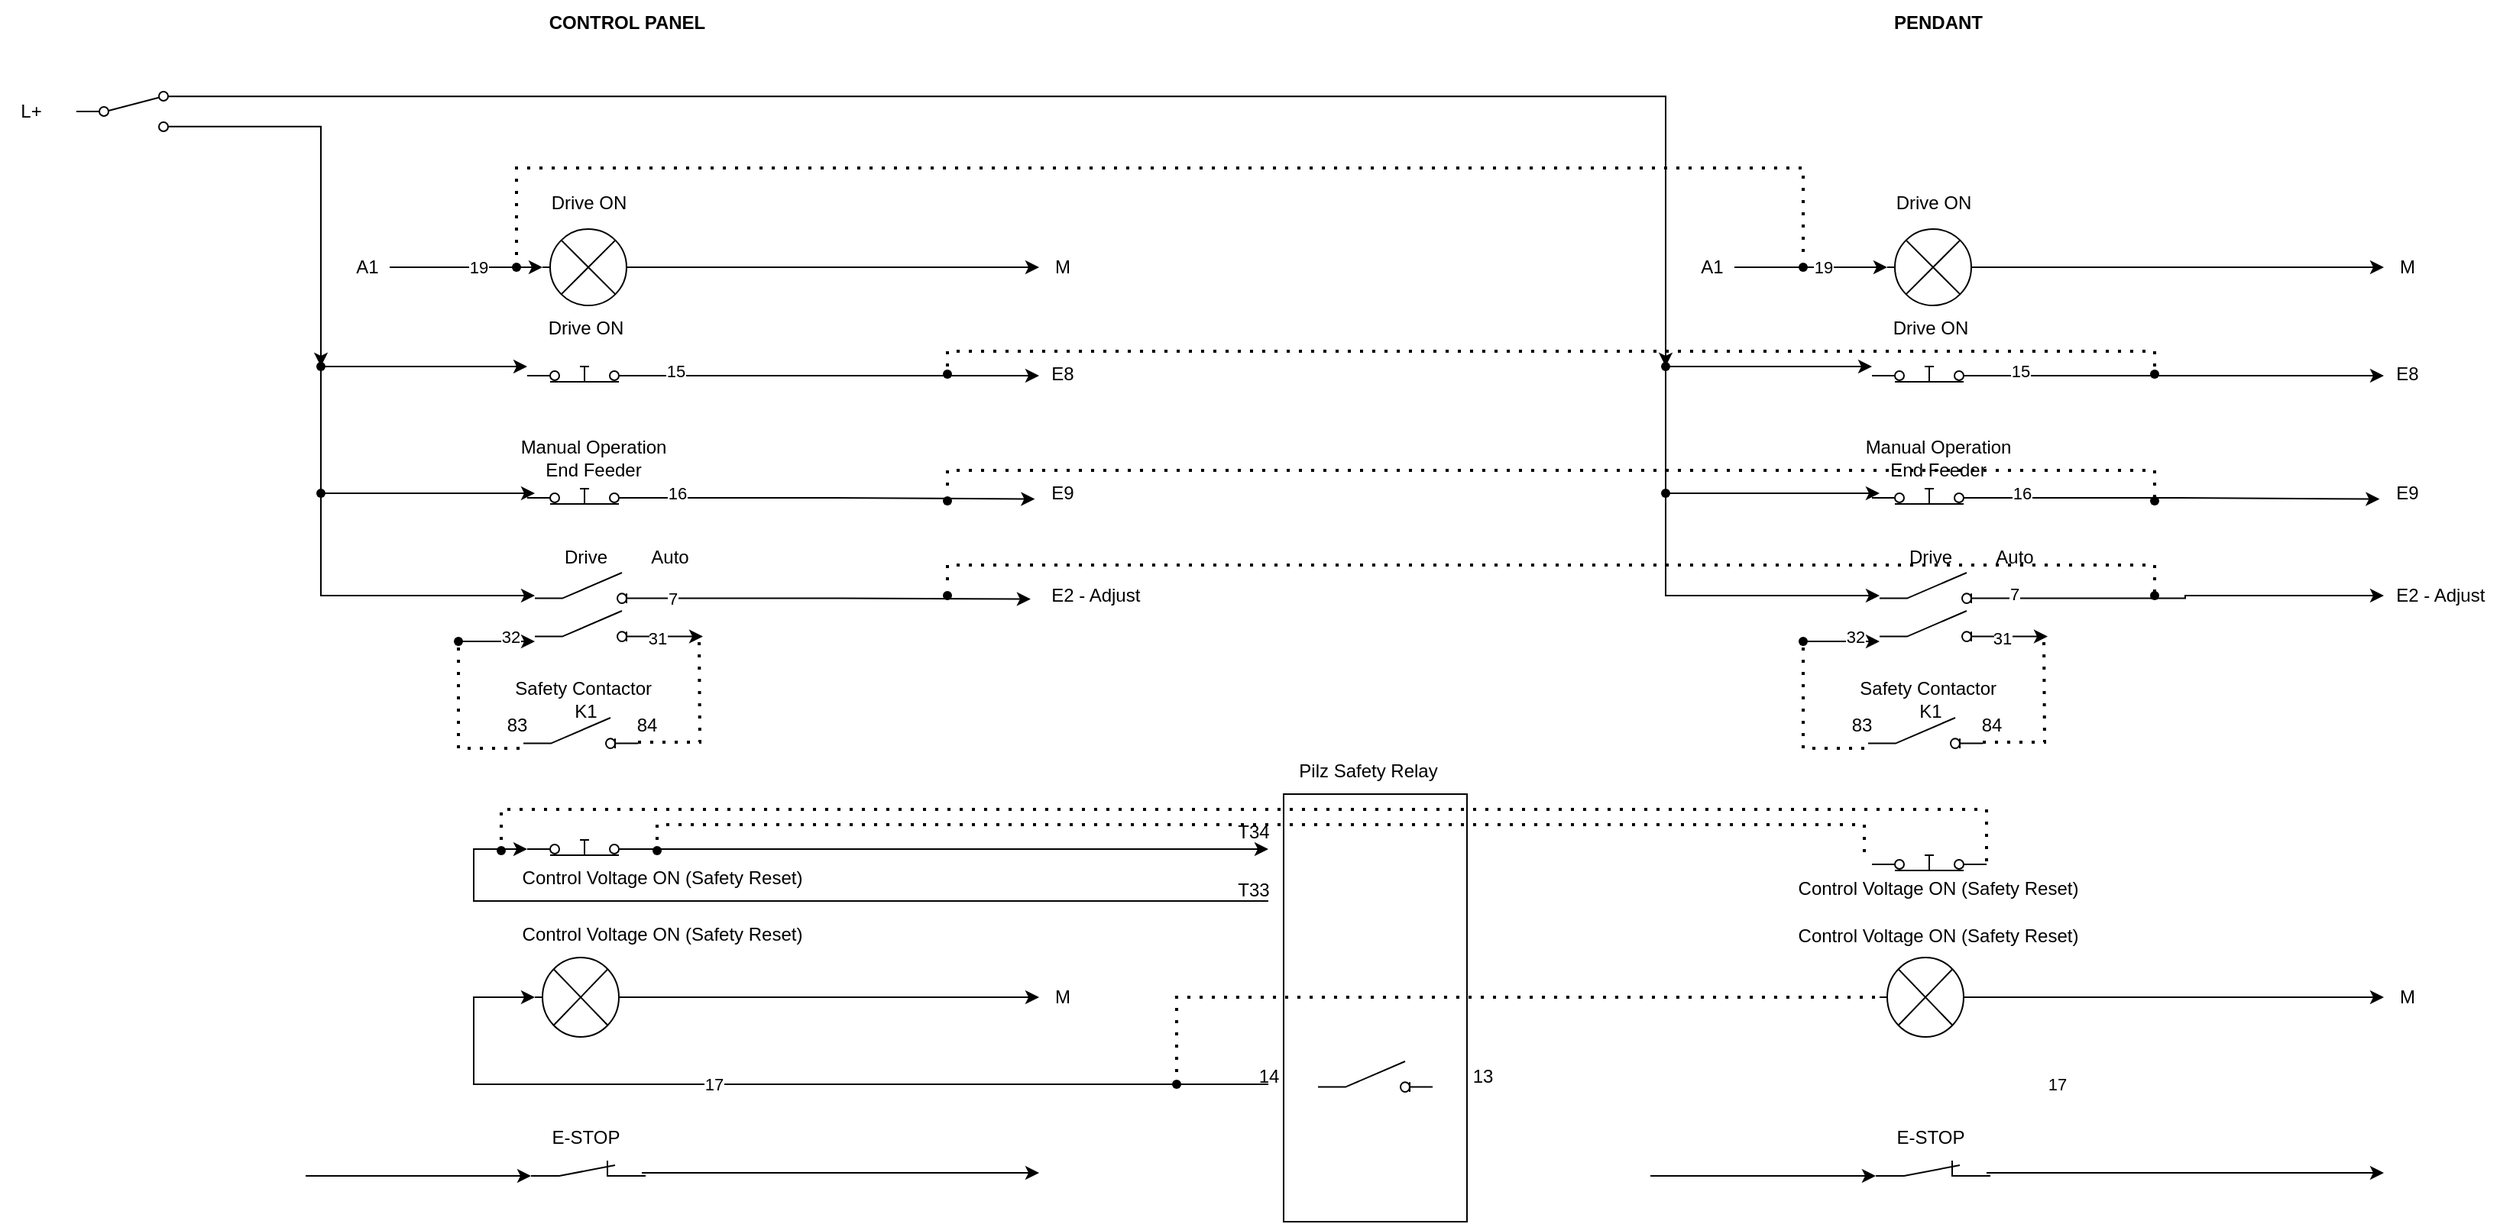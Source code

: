 <mxfile version="26.0.16">
  <diagram name="Page-1" id="7e0a89b8-554c-2b80-1dc8-d5c74ca68de4">
    <mxGraphModel dx="1259" dy="662" grid="1" gridSize="10" guides="1" tooltips="1" connect="1" arrows="1" fold="1" page="1" pageScale="1" pageWidth="1100" pageHeight="850" background="none" math="0" shadow="0">
      <root>
        <mxCell id="0" />
        <mxCell id="1" parent="0" />
        <mxCell id="IDQg8fl6bIcZGyg7sgiW-2" style="edgeStyle=orthogonalEdgeStyle;rounded=0;orthogonalLoop=1;jettySize=auto;html=1;exitX=1;exitY=0.8;exitDx=0;exitDy=0;" edge="1" parent="1" source="r-EeKwnptwa9FQMb00Me-15">
          <mxGeometry relative="1" as="geometry">
            <mxPoint x="780" y="656" as="targetPoint" />
          </mxGeometry>
        </mxCell>
        <mxCell id="IDQg8fl6bIcZGyg7sgiW-48" value="15" style="edgeLabel;html=1;align=center;verticalAlign=middle;resizable=0;points=[];" vertex="1" connectable="0" parent="IDQg8fl6bIcZGyg7sgiW-2">
          <mxGeometry x="-0.835" y="3" relative="1" as="geometry">
            <mxPoint as="offset" />
          </mxGeometry>
        </mxCell>
        <mxCell id="r-EeKwnptwa9FQMb00Me-15" value="" style="html=1;shape=mxgraph.electrical.electro-mechanical.pushbutton;aspect=fixed;elSwitchState=on;" parent="1" vertex="1">
          <mxGeometry x="445" y="640" width="75" height="20" as="geometry" />
        </mxCell>
        <mxCell id="IDQg8fl6bIcZGyg7sgiW-142" style="edgeStyle=orthogonalEdgeStyle;rounded=0;orthogonalLoop=1;jettySize=auto;html=1;exitX=1;exitY=0.8;exitDx=0;exitDy=0;" edge="1" parent="1" source="r-EeKwnptwa9FQMb00Me-16">
          <mxGeometry relative="1" as="geometry">
            <mxPoint x="930" y="966" as="targetPoint" />
          </mxGeometry>
        </mxCell>
        <mxCell id="r-EeKwnptwa9FQMb00Me-16" value="" style="html=1;shape=mxgraph.electrical.electro-mechanical.pushbutton;aspect=fixed;elSwitchState=on;" parent="1" vertex="1">
          <mxGeometry x="445" y="950" width="75" height="20" as="geometry" />
        </mxCell>
        <mxCell id="IDQg8fl6bIcZGyg7sgiW-74" style="edgeStyle=orthogonalEdgeStyle;rounded=0;orthogonalLoop=1;jettySize=auto;html=1;exitX=1;exitY=0.12;exitDx=0;exitDy=0;entryX=0.451;entryY=-0.068;entryDx=0;entryDy=0;entryPerimeter=0;" edge="1" parent="1" source="r-EeKwnptwa9FQMb00Me-17" target="IDQg8fl6bIcZGyg7sgiW-92">
          <mxGeometry relative="1" as="geometry">
            <mxPoint x="1080" y="543" as="targetPoint" />
          </mxGeometry>
        </mxCell>
        <mxCell id="r-EeKwnptwa9FQMb00Me-17" value="" style="html=1;shape=mxgraph.electrical.electro-mechanical.twoWaySwitch;aspect=fixed;elSwitchState=2;" parent="1" vertex="1">
          <mxGeometry x="150" y="470" width="75" height="26" as="geometry" />
        </mxCell>
        <mxCell id="r-EeKwnptwa9FQMb00Me-27" style="edgeStyle=orthogonalEdgeStyle;rounded=0;orthogonalLoop=1;jettySize=auto;html=1;" parent="1" source="r-EeKwnptwa9FQMb00Me-26" edge="1">
          <mxGeometry relative="1" as="geometry">
            <mxPoint x="450" y="733" as="targetPoint" />
          </mxGeometry>
        </mxCell>
        <mxCell id="r-EeKwnptwa9FQMb00Me-26" value="" style="shape=waypoint;sketch=0;fillStyle=solid;size=6;pointerEvents=1;points=[];fillColor=none;resizable=0;rotatable=0;perimeter=centerPerimeter;snapToPoint=1;" parent="1" vertex="1">
          <mxGeometry x="300" y="723" width="20" height="20" as="geometry" />
        </mxCell>
        <mxCell id="IDQg8fl6bIcZGyg7sgiW-1" style="edgeStyle=orthogonalEdgeStyle;rounded=0;orthogonalLoop=1;jettySize=auto;html=1;" edge="1" parent="1" source="r-EeKwnptwa9FQMb00Me-48" target="r-EeKwnptwa9FQMb00Me-15">
          <mxGeometry relative="1" as="geometry" />
        </mxCell>
        <mxCell id="IDQg8fl6bIcZGyg7sgiW-17" style="edgeStyle=orthogonalEdgeStyle;rounded=0;orthogonalLoop=1;jettySize=auto;html=1;" edge="1" parent="1" source="r-EeKwnptwa9FQMb00Me-48">
          <mxGeometry relative="1" as="geometry">
            <mxPoint x="450" y="800" as="targetPoint" />
            <Array as="points">
              <mxPoint x="310" y="800" />
              <mxPoint x="361" y="800" />
            </Array>
          </mxGeometry>
        </mxCell>
        <mxCell id="r-EeKwnptwa9FQMb00Me-48" value="" style="shape=waypoint;sketch=0;fillStyle=solid;size=6;pointerEvents=1;points=[];fillColor=none;resizable=0;rotatable=0;perimeter=centerPerimeter;snapToPoint=1;" parent="1" vertex="1">
          <mxGeometry x="300" y="640" width="20" height="20" as="geometry" />
        </mxCell>
        <mxCell id="r-EeKwnptwa9FQMb00Me-78" value="Drive ON" style="text;html=1;align=center;verticalAlign=middle;resizable=0;points=[];autosize=1;strokeColor=none;fillColor=none;" parent="1" vertex="1">
          <mxGeometry x="447.5" y="610" width="70" height="30" as="geometry" />
        </mxCell>
        <mxCell id="r-EeKwnptwa9FQMb00Me-79" value="&lt;div&gt;Manual Operation&lt;/div&gt;End Feeder" style="text;html=1;align=center;verticalAlign=middle;resizable=0;points=[];autosize=1;strokeColor=none;fillColor=none;" parent="1" vertex="1">
          <mxGeometry x="427.5" y="690" width="120" height="40" as="geometry" />
        </mxCell>
        <mxCell id="r-EeKwnptwa9FQMb00Me-81" value="Drive" style="text;html=1;align=center;verticalAlign=middle;resizable=0;points=[];autosize=1;strokeColor=none;fillColor=none;" parent="1" vertex="1">
          <mxGeometry x="457.5" y="760" width="50" height="30" as="geometry" />
        </mxCell>
        <mxCell id="r-EeKwnptwa9FQMb00Me-86" value="L+" style="text;html=1;align=center;verticalAlign=middle;resizable=0;points=[];autosize=1;strokeColor=none;fillColor=none;" parent="1" vertex="1">
          <mxGeometry x="100" y="468" width="40" height="30" as="geometry" />
        </mxCell>
        <mxCell id="r-EeKwnptwa9FQMb00Me-96" value="&lt;b&gt;CONTROL PANEL&lt;/b&gt;" style="text;html=1;align=center;verticalAlign=middle;resizable=0;points=[];autosize=1;strokeColor=none;fillColor=none;" parent="1" vertex="1">
          <mxGeometry x="445" y="410" width="130" height="30" as="geometry" />
        </mxCell>
        <mxCell id="Pc5fEkgWnDJ0rDliruo7-10" value="E8" style="text;html=1;align=center;verticalAlign=middle;resizable=0;points=[];autosize=1;strokeColor=none;fillColor=none;" parent="1" vertex="1">
          <mxGeometry x="775" y="640" width="40" height="30" as="geometry" />
        </mxCell>
        <mxCell id="Pc5fEkgWnDJ0rDliruo7-13" value="&amp;nbsp;E2 - Adjust" style="text;html=1;align=center;verticalAlign=middle;resizable=0;points=[];autosize=1;strokeColor=none;fillColor=none;" parent="1" vertex="1">
          <mxGeometry x="775" y="785" width="80" height="30" as="geometry" />
        </mxCell>
        <mxCell id="Pc5fEkgWnDJ0rDliruo7-23" value="Auto" style="text;html=1;align=center;verticalAlign=middle;resizable=0;points=[];autosize=1;strokeColor=none;fillColor=none;" parent="1" vertex="1">
          <mxGeometry x="512.5" y="760" width="50" height="30" as="geometry" />
        </mxCell>
        <mxCell id="tsztMEHzvPIrC_lY6xDu-1" value="" style="html=1;shape=mxgraph.electrical.electro-mechanical.switchDisconnector;aspect=fixed;elSwitchState=off;" parent="1" vertex="1">
          <mxGeometry x="450" y="785" width="75" height="20" as="geometry" />
        </mxCell>
        <mxCell id="IDQg8fl6bIcZGyg7sgiW-38" style="edgeStyle=orthogonalEdgeStyle;rounded=0;orthogonalLoop=1;jettySize=auto;html=1;exitX=1;exitY=0.84;exitDx=0;exitDy=0;" edge="1" parent="1" source="tsztMEHzvPIrC_lY6xDu-2">
          <mxGeometry relative="1" as="geometry">
            <mxPoint x="560" y="827" as="targetPoint" />
          </mxGeometry>
        </mxCell>
        <mxCell id="IDQg8fl6bIcZGyg7sgiW-39" value="31" style="edgeLabel;html=1;align=center;verticalAlign=middle;resizable=0;points=[];" vertex="1" connectable="0" parent="IDQg8fl6bIcZGyg7sgiW-38">
          <mxGeometry x="-0.746" y="-1" relative="1" as="geometry">
            <mxPoint as="offset" />
          </mxGeometry>
        </mxCell>
        <mxCell id="tsztMEHzvPIrC_lY6xDu-2" value="" style="html=1;shape=mxgraph.electrical.electro-mechanical.switchDisconnector;aspect=fixed;elSwitchState=off;" parent="1" vertex="1">
          <mxGeometry x="450" y="810" width="75" height="20" as="geometry" />
        </mxCell>
        <mxCell id="tsztMEHzvPIrC_lY6xDu-5" value="" style="html=1;shape=mxgraph.electrical.electro-mechanical.pushbutton;aspect=fixed;elSwitchState=on;" parent="1" vertex="1">
          <mxGeometry x="445" y="720" width="75" height="20" as="geometry" />
        </mxCell>
        <mxCell id="tsztMEHzvPIrC_lY6xDu-7" value="Control Voltage ON (Safety Reset)" style="text;html=1;align=center;verticalAlign=middle;resizable=0;points=[];autosize=1;strokeColor=none;fillColor=none;" parent="1" vertex="1">
          <mxGeometry x="428" y="970" width="210" height="30" as="geometry" />
        </mxCell>
        <mxCell id="tsztMEHzvPIrC_lY6xDu-9" value="E9" style="text;html=1;align=center;verticalAlign=middle;resizable=0;points=[];autosize=1;strokeColor=none;fillColor=none;" parent="1" vertex="1">
          <mxGeometry x="775" y="718" width="40" height="30" as="geometry" />
        </mxCell>
        <mxCell id="tsztMEHzvPIrC_lY6xDu-10" value="" style="pointerEvents=1;verticalLabelPosition=bottom;shadow=0;dashed=0;align=center;html=1;verticalAlign=top;shape=mxgraph.electrical.electro-mechanical.break_contact;" parent="1" vertex="1">
          <mxGeometry x="447.5" y="1170" width="75" height="10" as="geometry" />
        </mxCell>
        <mxCell id="tsztMEHzvPIrC_lY6xDu-11" value="E-STOP" style="text;html=1;align=center;verticalAlign=middle;resizable=0;points=[];autosize=1;strokeColor=none;fillColor=none;" parent="1" vertex="1">
          <mxGeometry x="447.5" y="1140" width="70" height="30" as="geometry" />
        </mxCell>
        <mxCell id="IDQg8fl6bIcZGyg7sgiW-19" style="edgeStyle=orthogonalEdgeStyle;rounded=0;orthogonalLoop=1;jettySize=auto;html=1;exitX=1;exitY=0.8;exitDx=0;exitDy=0;entryX=0.055;entryY=0.627;entryDx=0;entryDy=0;entryPerimeter=0;" edge="1" parent="1" source="tsztMEHzvPIrC_lY6xDu-5" target="tsztMEHzvPIrC_lY6xDu-9">
          <mxGeometry relative="1" as="geometry">
            <mxPoint x="750" y="736" as="targetPoint" />
          </mxGeometry>
        </mxCell>
        <mxCell id="IDQg8fl6bIcZGyg7sgiW-47" value="16" style="edgeLabel;html=1;align=center;verticalAlign=middle;resizable=0;points=[];" vertex="1" connectable="0" parent="IDQg8fl6bIcZGyg7sgiW-19">
          <mxGeometry x="-0.834" y="3" relative="1" as="geometry">
            <mxPoint x="1" as="offset" />
          </mxGeometry>
        </mxCell>
        <mxCell id="IDQg8fl6bIcZGyg7sgiW-20" value="Safety Contactor&amp;nbsp;&lt;div&gt;K1&lt;/div&gt;" style="text;html=1;align=center;verticalAlign=middle;resizable=0;points=[];autosize=1;strokeColor=none;fillColor=none;" vertex="1" parent="1">
          <mxGeometry x="422.5" y="848" width="120" height="40" as="geometry" />
        </mxCell>
        <mxCell id="IDQg8fl6bIcZGyg7sgiW-25" value="" style="endArrow=classic;html=1;rounded=0;exitX=0.223;exitY=0.523;exitDx=0;exitDy=0;exitPerimeter=0;" edge="1" parent="1" source="IDQg8fl6bIcZGyg7sgiW-26">
          <mxGeometry width="50" height="50" relative="1" as="geometry">
            <mxPoint x="360" y="830" as="sourcePoint" />
            <mxPoint x="450" y="830" as="targetPoint" />
          </mxGeometry>
        </mxCell>
        <mxCell id="IDQg8fl6bIcZGyg7sgiW-31" value="32" style="edgeLabel;html=1;align=center;verticalAlign=middle;resizable=0;points=[];" vertex="1" connectable="0" parent="IDQg8fl6bIcZGyg7sgiW-25">
          <mxGeometry x="0.366" y="3" relative="1" as="geometry">
            <mxPoint as="offset" />
          </mxGeometry>
        </mxCell>
        <mxCell id="IDQg8fl6bIcZGyg7sgiW-26" value="" style="shape=waypoint;sketch=0;fillStyle=solid;size=6;pointerEvents=1;points=[];fillColor=none;resizable=0;rotatable=0;perimeter=centerPerimeter;snapToPoint=1;" vertex="1" parent="1">
          <mxGeometry x="390" y="820" width="20" height="20" as="geometry" />
        </mxCell>
        <mxCell id="IDQg8fl6bIcZGyg7sgiW-27" value="" style="html=1;shape=mxgraph.electrical.electro-mechanical.switchDisconnector;aspect=fixed;elSwitchState=off;" vertex="1" parent="1">
          <mxGeometry x="442.5" y="880" width="75" height="20" as="geometry" />
        </mxCell>
        <mxCell id="IDQg8fl6bIcZGyg7sgiW-28" value="" style="endArrow=none;dashed=1;html=1;dashPattern=1 3;strokeWidth=2;rounded=0;" edge="1" parent="1">
          <mxGeometry width="50" height="50" relative="1" as="geometry">
            <mxPoint x="517.5" y="896" as="sourcePoint" />
            <mxPoint x="557.5" y="828" as="targetPoint" />
            <Array as="points">
              <mxPoint x="558" y="896" />
            </Array>
          </mxGeometry>
        </mxCell>
        <mxCell id="IDQg8fl6bIcZGyg7sgiW-29" value="" style="endArrow=none;dashed=1;html=1;dashPattern=1 3;strokeWidth=2;rounded=0;" edge="1" parent="1">
          <mxGeometry width="50" height="50" relative="1" as="geometry">
            <mxPoint x="440" y="900" as="sourcePoint" />
            <mxPoint x="400" y="830" as="targetPoint" />
            <Array as="points">
              <mxPoint x="400" y="900" />
            </Array>
          </mxGeometry>
        </mxCell>
        <mxCell id="IDQg8fl6bIcZGyg7sgiW-35" value="83" style="text;html=1;align=center;verticalAlign=middle;resizable=0;points=[];autosize=1;strokeColor=none;fillColor=none;" vertex="1" parent="1">
          <mxGeometry x="417.5" y="870" width="40" height="30" as="geometry" />
        </mxCell>
        <mxCell id="IDQg8fl6bIcZGyg7sgiW-36" value="84" style="text;html=1;align=center;verticalAlign=middle;resizable=0;points=[];autosize=1;strokeColor=none;fillColor=none;" vertex="1" parent="1">
          <mxGeometry x="502.5" y="870" width="40" height="30" as="geometry" />
        </mxCell>
        <mxCell id="IDQg8fl6bIcZGyg7sgiW-40" value="" style="endArrow=classic;html=1;rounded=0;entryX=0;entryY=0.8;entryDx=0;entryDy=0;" edge="1" parent="1" target="r-EeKwnptwa9FQMb00Me-16">
          <mxGeometry width="50" height="50" relative="1" as="geometry">
            <mxPoint x="930" y="1000" as="sourcePoint" />
            <mxPoint x="442.5" y="979" as="targetPoint" />
            <Array as="points">
              <mxPoint x="410" y="1000" />
              <mxPoint x="410" y="966" />
            </Array>
          </mxGeometry>
        </mxCell>
        <mxCell id="IDQg8fl6bIcZGyg7sgiW-42" value="T33" style="text;html=1;align=center;verticalAlign=middle;resizable=0;points=[];autosize=1;strokeColor=none;fillColor=none;" vertex="1" parent="1">
          <mxGeometry x="900" y="978" width="40" height="30" as="geometry" />
        </mxCell>
        <mxCell id="IDQg8fl6bIcZGyg7sgiW-43" value="T34" style="text;html=1;align=center;verticalAlign=middle;resizable=0;points=[];autosize=1;strokeColor=none;fillColor=none;" vertex="1" parent="1">
          <mxGeometry x="900" y="940" width="40" height="30" as="geometry" />
        </mxCell>
        <mxCell id="IDQg8fl6bIcZGyg7sgiW-45" value="" style="endArrow=classic;html=1;rounded=0;" edge="1" parent="1">
          <mxGeometry width="50" height="50" relative="1" as="geometry">
            <mxPoint x="520" y="1178" as="sourcePoint" />
            <mxPoint x="780" y="1178" as="targetPoint" />
          </mxGeometry>
        </mxCell>
        <mxCell id="IDQg8fl6bIcZGyg7sgiW-46" value="" style="endArrow=classic;html=1;rounded=0;entryX=0;entryY=1;entryDx=0;entryDy=0;entryPerimeter=0;" edge="1" parent="1" target="tsztMEHzvPIrC_lY6xDu-10">
          <mxGeometry width="50" height="50" relative="1" as="geometry">
            <mxPoint x="300" y="1180" as="sourcePoint" />
            <mxPoint x="350" y="1138" as="targetPoint" />
          </mxGeometry>
        </mxCell>
        <mxCell id="IDQg8fl6bIcZGyg7sgiW-71" style="edgeStyle=orthogonalEdgeStyle;rounded=0;orthogonalLoop=1;jettySize=auto;html=1;exitX=1;exitY=0.5;exitDx=0;exitDy=0;exitPerimeter=0;" edge="1" parent="1" source="IDQg8fl6bIcZGyg7sgiW-49">
          <mxGeometry relative="1" as="geometry">
            <mxPoint x="780" y="585" as="targetPoint" />
          </mxGeometry>
        </mxCell>
        <mxCell id="IDQg8fl6bIcZGyg7sgiW-49" value="" style="pointerEvents=1;verticalLabelPosition=bottom;shadow=0;dashed=0;align=center;html=1;verticalAlign=top;shape=mxgraph.electrical.miscellaneous.light_bulb;" vertex="1" parent="1">
          <mxGeometry x="455" y="560" width="60" height="50" as="geometry" />
        </mxCell>
        <mxCell id="IDQg8fl6bIcZGyg7sgiW-50" value="" style="pointerEvents=1;verticalLabelPosition=bottom;shadow=0;dashed=0;align=center;html=1;verticalAlign=top;shape=mxgraph.electrical.miscellaneous.light_bulb;" vertex="1" parent="1">
          <mxGeometry x="450" y="1037" width="60" height="52" as="geometry" />
        </mxCell>
        <mxCell id="IDQg8fl6bIcZGyg7sgiW-51" value="Drive ON" style="text;html=1;align=center;verticalAlign=middle;resizable=0;points=[];autosize=1;strokeColor=none;fillColor=none;" vertex="1" parent="1">
          <mxGeometry x="450" y="528" width="70" height="30" as="geometry" />
        </mxCell>
        <mxCell id="IDQg8fl6bIcZGyg7sgiW-53" value="Control Voltage ON (Safety Reset)" style="text;html=1;align=center;verticalAlign=middle;resizable=0;points=[];autosize=1;strokeColor=none;fillColor=none;" vertex="1" parent="1">
          <mxGeometry x="428" y="1007" width="210" height="30" as="geometry" />
        </mxCell>
        <mxCell id="IDQg8fl6bIcZGyg7sgiW-56" value="" style="endArrow=classic;html=1;rounded=0;entryX=0;entryY=0.5;entryDx=0;entryDy=0;entryPerimeter=0;" edge="1" parent="1" target="IDQg8fl6bIcZGyg7sgiW-49">
          <mxGeometry width="50" height="50" relative="1" as="geometry">
            <mxPoint x="355" y="585" as="sourcePoint" />
            <mxPoint x="365" y="540" as="targetPoint" />
          </mxGeometry>
        </mxCell>
        <mxCell id="IDQg8fl6bIcZGyg7sgiW-57" value="19" style="edgeLabel;html=1;align=center;verticalAlign=middle;resizable=0;points=[];" vertex="1" connectable="0" parent="IDQg8fl6bIcZGyg7sgiW-56">
          <mxGeometry x="0.153" relative="1" as="geometry">
            <mxPoint as="offset" />
          </mxGeometry>
        </mxCell>
        <mxCell id="IDQg8fl6bIcZGyg7sgiW-58" value="A1" style="text;html=1;align=center;verticalAlign=middle;resizable=0;points=[];autosize=1;strokeColor=none;fillColor=none;" vertex="1" parent="1">
          <mxGeometry x="320" y="570" width="40" height="30" as="geometry" />
        </mxCell>
        <mxCell id="IDQg8fl6bIcZGyg7sgiW-59" value="" style="endArrow=classic;html=1;rounded=0;entryX=0;entryY=0.5;entryDx=0;entryDy=0;entryPerimeter=0;" edge="1" parent="1" target="IDQg8fl6bIcZGyg7sgiW-50">
          <mxGeometry width="50" height="50" relative="1" as="geometry">
            <mxPoint x="930" y="1120" as="sourcePoint" />
            <mxPoint x="350" y="1008" as="targetPoint" />
            <Array as="points">
              <mxPoint x="410" y="1120" />
              <mxPoint x="410" y="1063" />
            </Array>
          </mxGeometry>
        </mxCell>
        <mxCell id="IDQg8fl6bIcZGyg7sgiW-64" value="17" style="edgeLabel;html=1;align=center;verticalAlign=middle;resizable=0;points=[];" vertex="1" connectable="0" parent="IDQg8fl6bIcZGyg7sgiW-59">
          <mxGeometry x="0.179" relative="1" as="geometry">
            <mxPoint as="offset" />
          </mxGeometry>
        </mxCell>
        <mxCell id="IDQg8fl6bIcZGyg7sgiW-63" value="Pilz Safety Relay" style="text;html=1;align=center;verticalAlign=middle;resizable=0;points=[];autosize=1;strokeColor=none;fillColor=none;" vertex="1" parent="1">
          <mxGeometry x="940" y="900" width="110" height="30" as="geometry" />
        </mxCell>
        <mxCell id="IDQg8fl6bIcZGyg7sgiW-68" style="edgeStyle=orthogonalEdgeStyle;rounded=0;orthogonalLoop=1;jettySize=auto;html=1;exitX=1;exitY=0.5;exitDx=0;exitDy=0;exitPerimeter=0;entryX=0;entryY=0.5;entryDx=0;entryDy=0;entryPerimeter=0;" edge="1" parent="1" source="IDQg8fl6bIcZGyg7sgiW-50" target="IDQg8fl6bIcZGyg7sgiW-80">
          <mxGeometry relative="1" as="geometry">
            <mxPoint x="720" y="1063" as="targetPoint" />
          </mxGeometry>
        </mxCell>
        <mxCell id="IDQg8fl6bIcZGyg7sgiW-73" style="edgeStyle=orthogonalEdgeStyle;rounded=0;orthogonalLoop=1;jettySize=auto;html=1;exitX=1;exitY=0.88;exitDx=0;exitDy=0;entryX=0.041;entryY=-0.113;entryDx=0;entryDy=0;entryPerimeter=0;" edge="1" parent="1" source="r-EeKwnptwa9FQMb00Me-17" target="r-EeKwnptwa9FQMb00Me-48">
          <mxGeometry relative="1" as="geometry" />
        </mxCell>
        <mxCell id="IDQg8fl6bIcZGyg7sgiW-77" value="" style="rounded=0;whiteSpace=wrap;html=1;" vertex="1" parent="1">
          <mxGeometry x="940" y="930" width="120" height="280" as="geometry" />
        </mxCell>
        <mxCell id="IDQg8fl6bIcZGyg7sgiW-79" value="14" style="text;html=1;align=center;verticalAlign=middle;resizable=0;points=[];autosize=1;strokeColor=none;fillColor=none;" vertex="1" parent="1">
          <mxGeometry x="910" y="1100" width="40" height="30" as="geometry" />
        </mxCell>
        <mxCell id="IDQg8fl6bIcZGyg7sgiW-80" value="M" style="text;html=1;align=center;verticalAlign=middle;resizable=0;points=[];autosize=1;strokeColor=none;fillColor=none;" vertex="1" parent="1">
          <mxGeometry x="780" y="1048" width="30" height="30" as="geometry" />
        </mxCell>
        <mxCell id="IDQg8fl6bIcZGyg7sgiW-81" value="" style="html=1;shape=mxgraph.electrical.electro-mechanical.switchDisconnector;aspect=fixed;elSwitchState=off;" vertex="1" parent="1">
          <mxGeometry x="962.5" y="1105" width="75" height="20" as="geometry" />
        </mxCell>
        <mxCell id="IDQg8fl6bIcZGyg7sgiW-82" value="13" style="text;html=1;align=center;verticalAlign=middle;resizable=0;points=[];autosize=1;strokeColor=none;fillColor=none;" vertex="1" parent="1">
          <mxGeometry x="1050" y="1100" width="40" height="30" as="geometry" />
        </mxCell>
        <mxCell id="IDQg8fl6bIcZGyg7sgiW-83" value="M" style="text;html=1;align=center;verticalAlign=middle;resizable=0;points=[];autosize=1;strokeColor=none;fillColor=none;" vertex="1" parent="1">
          <mxGeometry x="780" y="570" width="30" height="30" as="geometry" />
        </mxCell>
        <mxCell id="IDQg8fl6bIcZGyg7sgiW-84" style="edgeStyle=orthogonalEdgeStyle;rounded=0;orthogonalLoop=1;jettySize=auto;html=1;exitX=1;exitY=0.8;exitDx=0;exitDy=0;" edge="1" parent="1" source="IDQg8fl6bIcZGyg7sgiW-86">
          <mxGeometry relative="1" as="geometry">
            <mxPoint x="1660" y="656" as="targetPoint" />
          </mxGeometry>
        </mxCell>
        <mxCell id="IDQg8fl6bIcZGyg7sgiW-85" value="15" style="edgeLabel;html=1;align=center;verticalAlign=middle;resizable=0;points=[];" vertex="1" connectable="0" parent="IDQg8fl6bIcZGyg7sgiW-84">
          <mxGeometry x="-0.835" y="3" relative="1" as="geometry">
            <mxPoint as="offset" />
          </mxGeometry>
        </mxCell>
        <mxCell id="IDQg8fl6bIcZGyg7sgiW-86" value="" style="html=1;shape=mxgraph.electrical.electro-mechanical.pushbutton;aspect=fixed;elSwitchState=on;" vertex="1" parent="1">
          <mxGeometry x="1325" y="640" width="75" height="20" as="geometry" />
        </mxCell>
        <mxCell id="IDQg8fl6bIcZGyg7sgiW-87" value="" style="html=1;shape=mxgraph.electrical.electro-mechanical.pushbutton;aspect=fixed;elSwitchState=on;" vertex="1" parent="1">
          <mxGeometry x="1325" y="960" width="75" height="20" as="geometry" />
        </mxCell>
        <mxCell id="IDQg8fl6bIcZGyg7sgiW-88" style="edgeStyle=orthogonalEdgeStyle;rounded=0;orthogonalLoop=1;jettySize=auto;html=1;" edge="1" parent="1" source="IDQg8fl6bIcZGyg7sgiW-89">
          <mxGeometry relative="1" as="geometry">
            <mxPoint x="1330" y="733" as="targetPoint" />
          </mxGeometry>
        </mxCell>
        <mxCell id="IDQg8fl6bIcZGyg7sgiW-89" value="" style="shape=waypoint;sketch=0;fillStyle=solid;size=6;pointerEvents=1;points=[];fillColor=none;resizable=0;rotatable=0;perimeter=centerPerimeter;snapToPoint=1;" vertex="1" parent="1">
          <mxGeometry x="1180" y="723" width="20" height="20" as="geometry" />
        </mxCell>
        <mxCell id="IDQg8fl6bIcZGyg7sgiW-90" style="edgeStyle=orthogonalEdgeStyle;rounded=0;orthogonalLoop=1;jettySize=auto;html=1;" edge="1" parent="1" source="IDQg8fl6bIcZGyg7sgiW-92" target="IDQg8fl6bIcZGyg7sgiW-86">
          <mxGeometry relative="1" as="geometry" />
        </mxCell>
        <mxCell id="IDQg8fl6bIcZGyg7sgiW-91" style="edgeStyle=orthogonalEdgeStyle;rounded=0;orthogonalLoop=1;jettySize=auto;html=1;" edge="1" parent="1" source="IDQg8fl6bIcZGyg7sgiW-92">
          <mxGeometry relative="1" as="geometry">
            <mxPoint x="1330" y="800" as="targetPoint" />
            <Array as="points">
              <mxPoint x="1190" y="800" />
              <mxPoint x="1241" y="800" />
            </Array>
          </mxGeometry>
        </mxCell>
        <mxCell id="IDQg8fl6bIcZGyg7sgiW-92" value="" style="shape=waypoint;sketch=0;fillStyle=solid;size=6;pointerEvents=1;points=[];fillColor=none;resizable=0;rotatable=0;perimeter=centerPerimeter;snapToPoint=1;" vertex="1" parent="1">
          <mxGeometry x="1180" y="640" width="20" height="20" as="geometry" />
        </mxCell>
        <mxCell id="IDQg8fl6bIcZGyg7sgiW-93" value="Drive ON" style="text;html=1;align=center;verticalAlign=middle;resizable=0;points=[];autosize=1;strokeColor=none;fillColor=none;" vertex="1" parent="1">
          <mxGeometry x="1327.5" y="610" width="70" height="30" as="geometry" />
        </mxCell>
        <mxCell id="IDQg8fl6bIcZGyg7sgiW-94" value="&lt;div&gt;Manual Operation&lt;/div&gt;End Feeder" style="text;html=1;align=center;verticalAlign=middle;resizable=0;points=[];autosize=1;strokeColor=none;fillColor=none;" vertex="1" parent="1">
          <mxGeometry x="1307.5" y="690" width="120" height="40" as="geometry" />
        </mxCell>
        <mxCell id="IDQg8fl6bIcZGyg7sgiW-95" value="Drive" style="text;html=1;align=center;verticalAlign=middle;resizable=0;points=[];autosize=1;strokeColor=none;fillColor=none;" vertex="1" parent="1">
          <mxGeometry x="1337.5" y="760" width="50" height="30" as="geometry" />
        </mxCell>
        <mxCell id="IDQg8fl6bIcZGyg7sgiW-96" value="E8" style="text;html=1;align=center;verticalAlign=middle;resizable=0;points=[];autosize=1;strokeColor=none;fillColor=none;" vertex="1" parent="1">
          <mxGeometry x="1655" y="640" width="40" height="30" as="geometry" />
        </mxCell>
        <mxCell id="IDQg8fl6bIcZGyg7sgiW-97" value="&amp;nbsp;E2 - Adjust" style="text;html=1;align=center;verticalAlign=middle;resizable=0;points=[];autosize=1;strokeColor=none;fillColor=none;" vertex="1" parent="1">
          <mxGeometry x="1655" y="785" width="80" height="30" as="geometry" />
        </mxCell>
        <mxCell id="IDQg8fl6bIcZGyg7sgiW-98" value="Auto" style="text;html=1;align=center;verticalAlign=middle;resizable=0;points=[];autosize=1;strokeColor=none;fillColor=none;" vertex="1" parent="1">
          <mxGeometry x="1392.5" y="760" width="50" height="30" as="geometry" />
        </mxCell>
        <mxCell id="IDQg8fl6bIcZGyg7sgiW-99" style="edgeStyle=orthogonalEdgeStyle;rounded=0;orthogonalLoop=1;jettySize=auto;html=1;exitX=1;exitY=0.84;exitDx=0;exitDy=0;" edge="1" parent="1" source="IDQg8fl6bIcZGyg7sgiW-101">
          <mxGeometry relative="1" as="geometry">
            <mxPoint x="1660" y="800" as="targetPoint" />
            <Array as="points">
              <mxPoint x="1530" y="802" />
              <mxPoint x="1530" y="800" />
              <mxPoint x="1656" y="800" />
            </Array>
          </mxGeometry>
        </mxCell>
        <mxCell id="IDQg8fl6bIcZGyg7sgiW-100" value="7" style="edgeLabel;html=1;align=center;verticalAlign=middle;resizable=0;points=[];" vertex="1" connectable="0" parent="IDQg8fl6bIcZGyg7sgiW-99">
          <mxGeometry x="-0.902" y="3" relative="1" as="geometry">
            <mxPoint as="offset" />
          </mxGeometry>
        </mxCell>
        <mxCell id="IDQg8fl6bIcZGyg7sgiW-101" value="" style="html=1;shape=mxgraph.electrical.electro-mechanical.switchDisconnector;aspect=fixed;elSwitchState=off;" vertex="1" parent="1">
          <mxGeometry x="1330" y="785" width="75" height="20" as="geometry" />
        </mxCell>
        <mxCell id="IDQg8fl6bIcZGyg7sgiW-102" style="edgeStyle=orthogonalEdgeStyle;rounded=0;orthogonalLoop=1;jettySize=auto;html=1;exitX=1;exitY=0.84;exitDx=0;exitDy=0;" edge="1" parent="1" source="IDQg8fl6bIcZGyg7sgiW-104">
          <mxGeometry relative="1" as="geometry">
            <mxPoint x="1440" y="827" as="targetPoint" />
          </mxGeometry>
        </mxCell>
        <mxCell id="IDQg8fl6bIcZGyg7sgiW-103" value="31" style="edgeLabel;html=1;align=center;verticalAlign=middle;resizable=0;points=[];" vertex="1" connectable="0" parent="IDQg8fl6bIcZGyg7sgiW-102">
          <mxGeometry x="-0.746" y="-1" relative="1" as="geometry">
            <mxPoint as="offset" />
          </mxGeometry>
        </mxCell>
        <mxCell id="IDQg8fl6bIcZGyg7sgiW-104" value="" style="html=1;shape=mxgraph.electrical.electro-mechanical.switchDisconnector;aspect=fixed;elSwitchState=off;" vertex="1" parent="1">
          <mxGeometry x="1330" y="810" width="75" height="20" as="geometry" />
        </mxCell>
        <mxCell id="IDQg8fl6bIcZGyg7sgiW-105" value="" style="html=1;shape=mxgraph.electrical.electro-mechanical.pushbutton;aspect=fixed;elSwitchState=on;" vertex="1" parent="1">
          <mxGeometry x="1325" y="720" width="75" height="20" as="geometry" />
        </mxCell>
        <mxCell id="IDQg8fl6bIcZGyg7sgiW-106" value="Control Voltage ON (Safety Reset)" style="text;html=1;align=center;verticalAlign=middle;resizable=0;points=[];autosize=1;strokeColor=none;fillColor=none;" vertex="1" parent="1">
          <mxGeometry x="1262.5" y="977" width="210" height="30" as="geometry" />
        </mxCell>
        <mxCell id="IDQg8fl6bIcZGyg7sgiW-107" value="E9" style="text;html=1;align=center;verticalAlign=middle;resizable=0;points=[];autosize=1;strokeColor=none;fillColor=none;" vertex="1" parent="1">
          <mxGeometry x="1655" y="718" width="40" height="30" as="geometry" />
        </mxCell>
        <mxCell id="IDQg8fl6bIcZGyg7sgiW-108" value="" style="pointerEvents=1;verticalLabelPosition=bottom;shadow=0;dashed=0;align=center;html=1;verticalAlign=top;shape=mxgraph.electrical.electro-mechanical.break_contact;" vertex="1" parent="1">
          <mxGeometry x="1327.5" y="1170" width="75" height="10" as="geometry" />
        </mxCell>
        <mxCell id="IDQg8fl6bIcZGyg7sgiW-109" value="E-STOP" style="text;html=1;align=center;verticalAlign=middle;resizable=0;points=[];autosize=1;strokeColor=none;fillColor=none;" vertex="1" parent="1">
          <mxGeometry x="1327.5" y="1140" width="70" height="30" as="geometry" />
        </mxCell>
        <mxCell id="IDQg8fl6bIcZGyg7sgiW-110" style="edgeStyle=orthogonalEdgeStyle;rounded=0;orthogonalLoop=1;jettySize=auto;html=1;exitX=1;exitY=0.8;exitDx=0;exitDy=0;entryX=0.055;entryY=0.627;entryDx=0;entryDy=0;entryPerimeter=0;" edge="1" parent="1" source="IDQg8fl6bIcZGyg7sgiW-105" target="IDQg8fl6bIcZGyg7sgiW-107">
          <mxGeometry relative="1" as="geometry">
            <mxPoint x="1630" y="736" as="targetPoint" />
          </mxGeometry>
        </mxCell>
        <mxCell id="IDQg8fl6bIcZGyg7sgiW-111" value="16" style="edgeLabel;html=1;align=center;verticalAlign=middle;resizable=0;points=[];" vertex="1" connectable="0" parent="IDQg8fl6bIcZGyg7sgiW-110">
          <mxGeometry x="-0.834" y="3" relative="1" as="geometry">
            <mxPoint x="1" as="offset" />
          </mxGeometry>
        </mxCell>
        <mxCell id="IDQg8fl6bIcZGyg7sgiW-112" value="Safety Contactor&amp;nbsp;&lt;div&gt;K1&lt;/div&gt;" style="text;html=1;align=center;verticalAlign=middle;resizable=0;points=[];autosize=1;strokeColor=none;fillColor=none;" vertex="1" parent="1">
          <mxGeometry x="1302.5" y="848" width="120" height="40" as="geometry" />
        </mxCell>
        <mxCell id="IDQg8fl6bIcZGyg7sgiW-113" value="" style="endArrow=classic;html=1;rounded=0;exitX=0.223;exitY=0.523;exitDx=0;exitDy=0;exitPerimeter=0;" edge="1" parent="1" source="IDQg8fl6bIcZGyg7sgiW-115">
          <mxGeometry width="50" height="50" relative="1" as="geometry">
            <mxPoint x="1240" y="830" as="sourcePoint" />
            <mxPoint x="1330" y="830" as="targetPoint" />
          </mxGeometry>
        </mxCell>
        <mxCell id="IDQg8fl6bIcZGyg7sgiW-114" value="32" style="edgeLabel;html=1;align=center;verticalAlign=middle;resizable=0;points=[];" vertex="1" connectable="0" parent="IDQg8fl6bIcZGyg7sgiW-113">
          <mxGeometry x="0.366" y="3" relative="1" as="geometry">
            <mxPoint as="offset" />
          </mxGeometry>
        </mxCell>
        <mxCell id="IDQg8fl6bIcZGyg7sgiW-115" value="" style="shape=waypoint;sketch=0;fillStyle=solid;size=6;pointerEvents=1;points=[];fillColor=none;resizable=0;rotatable=0;perimeter=centerPerimeter;snapToPoint=1;" vertex="1" parent="1">
          <mxGeometry x="1270" y="820" width="20" height="20" as="geometry" />
        </mxCell>
        <mxCell id="IDQg8fl6bIcZGyg7sgiW-116" value="" style="html=1;shape=mxgraph.electrical.electro-mechanical.switchDisconnector;aspect=fixed;elSwitchState=off;" vertex="1" parent="1">
          <mxGeometry x="1322.5" y="880" width="75" height="20" as="geometry" />
        </mxCell>
        <mxCell id="IDQg8fl6bIcZGyg7sgiW-117" value="" style="endArrow=none;dashed=1;html=1;dashPattern=1 3;strokeWidth=2;rounded=0;" edge="1" parent="1">
          <mxGeometry width="50" height="50" relative="1" as="geometry">
            <mxPoint x="1397.5" y="896" as="sourcePoint" />
            <mxPoint x="1437.5" y="828" as="targetPoint" />
            <Array as="points">
              <mxPoint x="1438" y="896" />
            </Array>
          </mxGeometry>
        </mxCell>
        <mxCell id="IDQg8fl6bIcZGyg7sgiW-118" value="" style="endArrow=none;dashed=1;html=1;dashPattern=1 3;strokeWidth=2;rounded=0;" edge="1" parent="1">
          <mxGeometry width="50" height="50" relative="1" as="geometry">
            <mxPoint x="1320" y="900" as="sourcePoint" />
            <mxPoint x="1280" y="830" as="targetPoint" />
            <Array as="points">
              <mxPoint x="1280" y="900" />
            </Array>
          </mxGeometry>
        </mxCell>
        <mxCell id="IDQg8fl6bIcZGyg7sgiW-119" value="83" style="text;html=1;align=center;verticalAlign=middle;resizable=0;points=[];autosize=1;strokeColor=none;fillColor=none;" vertex="1" parent="1">
          <mxGeometry x="1297.5" y="870" width="40" height="30" as="geometry" />
        </mxCell>
        <mxCell id="IDQg8fl6bIcZGyg7sgiW-120" value="84" style="text;html=1;align=center;verticalAlign=middle;resizable=0;points=[];autosize=1;strokeColor=none;fillColor=none;" vertex="1" parent="1">
          <mxGeometry x="1382.5" y="870" width="40" height="30" as="geometry" />
        </mxCell>
        <mxCell id="IDQg8fl6bIcZGyg7sgiW-121" value="" style="endArrow=classic;html=1;rounded=0;" edge="1" parent="1">
          <mxGeometry width="50" height="50" relative="1" as="geometry">
            <mxPoint x="1400" y="1178" as="sourcePoint" />
            <mxPoint x="1660" y="1178" as="targetPoint" />
          </mxGeometry>
        </mxCell>
        <mxCell id="IDQg8fl6bIcZGyg7sgiW-122" value="" style="endArrow=classic;html=1;rounded=0;entryX=0;entryY=1;entryDx=0;entryDy=0;entryPerimeter=0;" edge="1" parent="1" target="IDQg8fl6bIcZGyg7sgiW-108">
          <mxGeometry width="50" height="50" relative="1" as="geometry">
            <mxPoint x="1180" y="1180" as="sourcePoint" />
            <mxPoint x="1230" y="1138" as="targetPoint" />
          </mxGeometry>
        </mxCell>
        <mxCell id="IDQg8fl6bIcZGyg7sgiW-123" style="edgeStyle=orthogonalEdgeStyle;rounded=0;orthogonalLoop=1;jettySize=auto;html=1;exitX=1;exitY=0.5;exitDx=0;exitDy=0;exitPerimeter=0;" edge="1" parent="1" source="IDQg8fl6bIcZGyg7sgiW-124">
          <mxGeometry relative="1" as="geometry">
            <mxPoint x="1660" y="585" as="targetPoint" />
          </mxGeometry>
        </mxCell>
        <mxCell id="IDQg8fl6bIcZGyg7sgiW-124" value="" style="pointerEvents=1;verticalLabelPosition=bottom;shadow=0;dashed=0;align=center;html=1;verticalAlign=top;shape=mxgraph.electrical.miscellaneous.light_bulb;" vertex="1" parent="1">
          <mxGeometry x="1335" y="560" width="60" height="50" as="geometry" />
        </mxCell>
        <mxCell id="IDQg8fl6bIcZGyg7sgiW-125" value="" style="pointerEvents=1;verticalLabelPosition=bottom;shadow=0;dashed=0;align=center;html=1;verticalAlign=top;shape=mxgraph.electrical.miscellaneous.light_bulb;" vertex="1" parent="1">
          <mxGeometry x="1330" y="1037" width="60" height="52" as="geometry" />
        </mxCell>
        <mxCell id="IDQg8fl6bIcZGyg7sgiW-126" value="Drive ON" style="text;html=1;align=center;verticalAlign=middle;resizable=0;points=[];autosize=1;strokeColor=none;fillColor=none;" vertex="1" parent="1">
          <mxGeometry x="1330" y="528" width="70" height="30" as="geometry" />
        </mxCell>
        <mxCell id="IDQg8fl6bIcZGyg7sgiW-127" value="Control Voltage ON (Safety Reset)" style="text;html=1;align=center;verticalAlign=middle;resizable=0;points=[];autosize=1;strokeColor=none;fillColor=none;" vertex="1" parent="1">
          <mxGeometry x="1262.5" y="1008" width="210" height="30" as="geometry" />
        </mxCell>
        <mxCell id="IDQg8fl6bIcZGyg7sgiW-128" value="" style="endArrow=classic;html=1;rounded=0;entryX=0;entryY=0.5;entryDx=0;entryDy=0;entryPerimeter=0;" edge="1" parent="1" target="IDQg8fl6bIcZGyg7sgiW-124">
          <mxGeometry width="50" height="50" relative="1" as="geometry">
            <mxPoint x="1235" y="585" as="sourcePoint" />
            <mxPoint x="1245" y="540" as="targetPoint" />
          </mxGeometry>
        </mxCell>
        <mxCell id="IDQg8fl6bIcZGyg7sgiW-129" value="19" style="edgeLabel;html=1;align=center;verticalAlign=middle;resizable=0;points=[];" vertex="1" connectable="0" parent="IDQg8fl6bIcZGyg7sgiW-128">
          <mxGeometry x="0.153" relative="1" as="geometry">
            <mxPoint as="offset" />
          </mxGeometry>
        </mxCell>
        <mxCell id="IDQg8fl6bIcZGyg7sgiW-130" value="A1" style="text;html=1;align=center;verticalAlign=middle;resizable=0;points=[];autosize=1;strokeColor=none;fillColor=none;" vertex="1" parent="1">
          <mxGeometry x="1200" y="570" width="40" height="30" as="geometry" />
        </mxCell>
        <mxCell id="IDQg8fl6bIcZGyg7sgiW-131" value="17" style="edgeLabel;html=1;align=center;verticalAlign=middle;resizable=0;points=[];" vertex="1" connectable="0" parent="1">
          <mxGeometry x="1446" y="1120" as="geometry" />
        </mxCell>
        <mxCell id="IDQg8fl6bIcZGyg7sgiW-132" style="edgeStyle=orthogonalEdgeStyle;rounded=0;orthogonalLoop=1;jettySize=auto;html=1;exitX=1;exitY=0.5;exitDx=0;exitDy=0;exitPerimeter=0;entryX=0;entryY=0.5;entryDx=0;entryDy=0;entryPerimeter=0;" edge="1" parent="1" source="IDQg8fl6bIcZGyg7sgiW-125" target="IDQg8fl6bIcZGyg7sgiW-133">
          <mxGeometry relative="1" as="geometry">
            <mxPoint x="1600" y="1063" as="targetPoint" />
          </mxGeometry>
        </mxCell>
        <mxCell id="IDQg8fl6bIcZGyg7sgiW-133" value="M" style="text;html=1;align=center;verticalAlign=middle;resizable=0;points=[];autosize=1;strokeColor=none;fillColor=none;" vertex="1" parent="1">
          <mxGeometry x="1660" y="1048" width="30" height="30" as="geometry" />
        </mxCell>
        <mxCell id="IDQg8fl6bIcZGyg7sgiW-134" value="M" style="text;html=1;align=center;verticalAlign=middle;resizable=0;points=[];autosize=1;strokeColor=none;fillColor=none;" vertex="1" parent="1">
          <mxGeometry x="1660" y="570" width="30" height="30" as="geometry" />
        </mxCell>
        <mxCell id="IDQg8fl6bIcZGyg7sgiW-135" value="" style="endArrow=none;dashed=1;html=1;dashPattern=1 3;strokeWidth=2;rounded=0;exitX=0.5;exitY=0.25;exitDx=0;exitDy=0;exitPerimeter=0;" edge="1" parent="1" source="IDQg8fl6bIcZGyg7sgiW-136">
          <mxGeometry width="50" height="50" relative="1" as="geometry">
            <mxPoint x="435" y="580" as="sourcePoint" />
            <mxPoint x="1280" y="580" as="targetPoint" />
            <Array as="points">
              <mxPoint x="438" y="520" />
              <mxPoint x="1280" y="520" />
            </Array>
          </mxGeometry>
        </mxCell>
        <mxCell id="IDQg8fl6bIcZGyg7sgiW-136" value="" style="shape=waypoint;sketch=0;fillStyle=solid;size=6;pointerEvents=1;points=[];fillColor=none;resizable=0;rotatable=0;perimeter=centerPerimeter;snapToPoint=1;" vertex="1" parent="1">
          <mxGeometry x="428" y="575" width="20" height="20" as="geometry" />
        </mxCell>
        <mxCell id="IDQg8fl6bIcZGyg7sgiW-137" value="&lt;b&gt;PENDANT&lt;/b&gt;" style="text;html=1;align=center;verticalAlign=middle;resizable=0;points=[];autosize=1;strokeColor=none;fillColor=none;" vertex="1" parent="1">
          <mxGeometry x="1327.5" y="410" width="80" height="30" as="geometry" />
        </mxCell>
        <mxCell id="IDQg8fl6bIcZGyg7sgiW-138" value="" style="endArrow=none;dashed=1;html=1;dashPattern=1 3;strokeWidth=2;rounded=0;entryX=0;entryY=0.5;entryDx=0;entryDy=0;entryPerimeter=0;" edge="1" parent="1" source="IDQg8fl6bIcZGyg7sgiW-140" target="IDQg8fl6bIcZGyg7sgiW-125">
          <mxGeometry width="50" height="50" relative="1" as="geometry">
            <mxPoint x="870" y="1120" as="sourcePoint" />
            <mxPoint x="920" y="1070" as="targetPoint" />
            <Array as="points">
              <mxPoint x="870" y="1063" />
            </Array>
          </mxGeometry>
        </mxCell>
        <mxCell id="IDQg8fl6bIcZGyg7sgiW-139" value="" style="endArrow=none;dashed=1;html=1;dashPattern=1 3;strokeWidth=2;rounded=0;entryDx=0;entryDy=0;entryPerimeter=0;" edge="1" parent="1" target="IDQg8fl6bIcZGyg7sgiW-140">
          <mxGeometry width="50" height="50" relative="1" as="geometry">
            <mxPoint x="870" y="1120" as="sourcePoint" />
            <mxPoint x="1330" y="1063" as="targetPoint" />
            <Array as="points" />
          </mxGeometry>
        </mxCell>
        <mxCell id="IDQg8fl6bIcZGyg7sgiW-140" value="" style="shape=waypoint;sketch=0;fillStyle=solid;size=6;pointerEvents=1;points=[];fillColor=none;resizable=0;rotatable=0;perimeter=centerPerimeter;snapToPoint=1;" vertex="1" parent="1">
          <mxGeometry x="860" y="1110" width="20" height="20" as="geometry" />
        </mxCell>
        <mxCell id="IDQg8fl6bIcZGyg7sgiW-143" value="" style="endArrow=none;dashed=1;html=1;dashPattern=1 3;strokeWidth=2;rounded=0;" edge="1" parent="1">
          <mxGeometry width="50" height="50" relative="1" as="geometry">
            <mxPoint x="530" y="960" as="sourcePoint" />
            <mxPoint x="1320" y="970" as="targetPoint" />
            <Array as="points">
              <mxPoint x="530" y="950" />
              <mxPoint x="1320" y="950" />
            </Array>
          </mxGeometry>
        </mxCell>
        <mxCell id="IDQg8fl6bIcZGyg7sgiW-144" value="" style="endArrow=none;dashed=1;html=1;dashPattern=1 3;strokeWidth=2;rounded=0;entryX=1;entryY=0.8;entryDx=0;entryDy=0;" edge="1" parent="1" target="IDQg8fl6bIcZGyg7sgiW-87">
          <mxGeometry width="50" height="50" relative="1" as="geometry">
            <mxPoint x="428" y="960" as="sourcePoint" />
            <mxPoint x="1218" y="960" as="targetPoint" />
            <Array as="points">
              <mxPoint x="428" y="940" />
              <mxPoint x="1218" y="940" />
              <mxPoint x="1400" y="940" />
            </Array>
          </mxGeometry>
        </mxCell>
        <mxCell id="IDQg8fl6bIcZGyg7sgiW-145" value="" style="shape=waypoint;sketch=0;fillStyle=solid;size=6;pointerEvents=1;points=[];fillColor=none;resizable=0;rotatable=0;perimeter=centerPerimeter;snapToPoint=1;" vertex="1" parent="1">
          <mxGeometry x="710" y="645" width="20" height="20" as="geometry" />
        </mxCell>
        <mxCell id="IDQg8fl6bIcZGyg7sgiW-149" value="" style="shape=waypoint;sketch=0;fillStyle=solid;size=6;pointerEvents=1;points=[];fillColor=none;resizable=0;rotatable=0;perimeter=centerPerimeter;snapToPoint=1;" vertex="1" parent="1">
          <mxGeometry x="710" y="728" width="20" height="20" as="geometry" />
        </mxCell>
        <mxCell id="IDQg8fl6bIcZGyg7sgiW-150" value="" style="shape=waypoint;sketch=0;fillStyle=solid;size=6;pointerEvents=1;points=[];fillColor=none;resizable=0;rotatable=0;perimeter=centerPerimeter;snapToPoint=1;" vertex="1" parent="1">
          <mxGeometry x="710" y="790" width="20" height="20" as="geometry" />
        </mxCell>
        <mxCell id="IDQg8fl6bIcZGyg7sgiW-151" style="edgeStyle=orthogonalEdgeStyle;rounded=0;orthogonalLoop=1;jettySize=auto;html=1;exitX=1;exitY=0.84;exitDx=0;exitDy=0;entryX=-0.007;entryY=0.576;entryDx=0;entryDy=0;entryPerimeter=0;" edge="1" parent="1" source="tsztMEHzvPIrC_lY6xDu-1" target="Pc5fEkgWnDJ0rDliruo7-13">
          <mxGeometry relative="1" as="geometry" />
        </mxCell>
        <mxCell id="IDQg8fl6bIcZGyg7sgiW-152" value="7" style="edgeLabel;html=1;align=center;verticalAlign=middle;resizable=0;points=[];" vertex="1" connectable="0" parent="IDQg8fl6bIcZGyg7sgiW-151">
          <mxGeometry x="-0.883" relative="1" as="geometry">
            <mxPoint as="offset" />
          </mxGeometry>
        </mxCell>
        <mxCell id="IDQg8fl6bIcZGyg7sgiW-155" value="" style="shape=waypoint;sketch=0;fillStyle=solid;size=6;pointerEvents=1;points=[];fillColor=none;resizable=0;rotatable=0;perimeter=centerPerimeter;snapToPoint=1;" vertex="1" parent="1">
          <mxGeometry x="418" y="957" width="20" height="20" as="geometry" />
        </mxCell>
        <mxCell id="IDQg8fl6bIcZGyg7sgiW-156" value="" style="shape=waypoint;sketch=0;fillStyle=solid;size=6;pointerEvents=1;points=[];fillColor=none;resizable=0;rotatable=0;perimeter=centerPerimeter;snapToPoint=1;" vertex="1" parent="1">
          <mxGeometry x="520" y="957" width="20" height="20" as="geometry" />
        </mxCell>
        <mxCell id="IDQg8fl6bIcZGyg7sgiW-157" value="" style="shape=waypoint;sketch=0;fillStyle=solid;size=6;pointerEvents=1;points=[];fillColor=none;resizable=0;rotatable=0;perimeter=centerPerimeter;snapToPoint=1;" vertex="1" parent="1">
          <mxGeometry x="1270" y="575" width="20" height="20" as="geometry" />
        </mxCell>
        <mxCell id="IDQg8fl6bIcZGyg7sgiW-158" value="" style="endArrow=none;dashed=1;html=1;dashPattern=1 3;strokeWidth=2;rounded=0;" edge="1" parent="1" target="IDQg8fl6bIcZGyg7sgiW-161">
          <mxGeometry width="50" height="50" relative="1" as="geometry">
            <mxPoint x="720" y="650" as="sourcePoint" />
            <mxPoint x="1510" y="660" as="targetPoint" />
            <Array as="points">
              <mxPoint x="720" y="640" />
              <mxPoint x="1510" y="640" />
            </Array>
          </mxGeometry>
        </mxCell>
        <mxCell id="IDQg8fl6bIcZGyg7sgiW-159" value="" style="endArrow=none;dashed=1;html=1;dashPattern=1 3;strokeWidth=2;rounded=0;" edge="1" parent="1" target="IDQg8fl6bIcZGyg7sgiW-162">
          <mxGeometry width="50" height="50" relative="1" as="geometry">
            <mxPoint x="720" y="728" as="sourcePoint" />
            <mxPoint x="1510" y="738" as="targetPoint" />
            <Array as="points">
              <mxPoint x="720" y="718" />
              <mxPoint x="1510" y="718" />
            </Array>
          </mxGeometry>
        </mxCell>
        <mxCell id="IDQg8fl6bIcZGyg7sgiW-160" value="" style="endArrow=none;dashed=1;html=1;dashPattern=1 3;strokeWidth=2;rounded=0;" edge="1" parent="1" target="IDQg8fl6bIcZGyg7sgiW-163">
          <mxGeometry width="50" height="50" relative="1" as="geometry">
            <mxPoint x="720" y="790" as="sourcePoint" />
            <mxPoint x="1510" y="800" as="targetPoint" />
            <Array as="points">
              <mxPoint x="720" y="780" />
              <mxPoint x="1510" y="780" />
            </Array>
          </mxGeometry>
        </mxCell>
        <mxCell id="IDQg8fl6bIcZGyg7sgiW-161" value="" style="shape=waypoint;sketch=0;fillStyle=solid;size=6;pointerEvents=1;points=[];fillColor=none;resizable=0;rotatable=0;perimeter=centerPerimeter;snapToPoint=1;" vertex="1" parent="1">
          <mxGeometry x="1500" y="645" width="20" height="20" as="geometry" />
        </mxCell>
        <mxCell id="IDQg8fl6bIcZGyg7sgiW-162" value="" style="shape=waypoint;sketch=0;fillStyle=solid;size=6;pointerEvents=1;points=[];fillColor=none;resizable=0;rotatable=0;perimeter=centerPerimeter;snapToPoint=1;" vertex="1" parent="1">
          <mxGeometry x="1500" y="728" width="20" height="20" as="geometry" />
        </mxCell>
        <mxCell id="IDQg8fl6bIcZGyg7sgiW-163" value="" style="shape=waypoint;sketch=0;fillStyle=solid;size=6;pointerEvents=1;points=[];fillColor=none;resizable=0;rotatable=0;perimeter=centerPerimeter;snapToPoint=1;" vertex="1" parent="1">
          <mxGeometry x="1500" y="790" width="20" height="20" as="geometry" />
        </mxCell>
      </root>
    </mxGraphModel>
  </diagram>
</mxfile>
